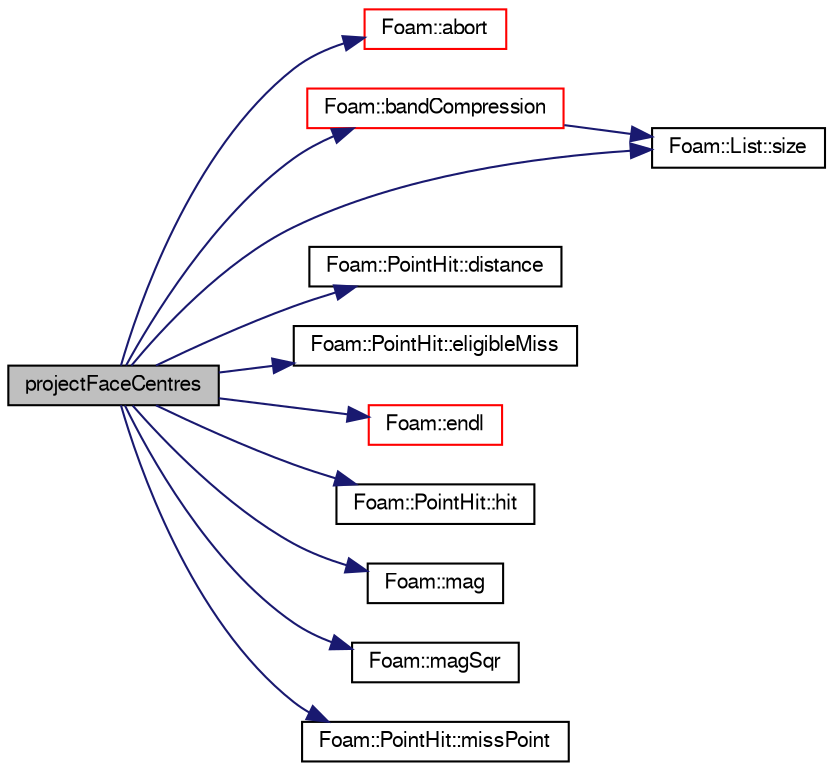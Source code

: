 digraph "projectFaceCentres"
{
  bgcolor="transparent";
  edge [fontname="FreeSans",fontsize="10",labelfontname="FreeSans",labelfontsize="10"];
  node [fontname="FreeSans",fontsize="10",shape=record];
  rankdir="LR";
  Node1 [label="projectFaceCentres",height=0.2,width=0.4,color="black", fillcolor="grey75", style="filled" fontcolor="black"];
  Node1 -> Node2 [color="midnightblue",fontsize="10",style="solid",fontname="FreeSans"];
  Node2 [label="Foam::abort",height=0.2,width=0.4,color="red",URL="$a10237.html#a447107a607d03e417307c203fa5fb44b"];
  Node1 -> Node3 [color="midnightblue",fontsize="10",style="solid",fontname="FreeSans"];
  Node3 [label="Foam::bandCompression",height=0.2,width=0.4,color="red",URL="$a10237.html#a60bfbd643d5b046c94fbaa71e5884846",tooltip="Renumbers the addressing to reduce the band of the matrix. "];
  Node3 -> Node4 [color="midnightblue",fontsize="10",style="solid",fontname="FreeSans"];
  Node4 [label="Foam::List::size",height=0.2,width=0.4,color="black",URL="$a01325.html#a8a5f6fa29bd4b500caf186f60245b384",tooltip="Override size to be inconsistent with allocated storage. "];
  Node1 -> Node5 [color="midnightblue",fontsize="10",style="solid",fontname="FreeSans"];
  Node5 [label="Foam::PointHit::distance",height=0.2,width=0.4,color="black",URL="$a01827.html#a6fc60097ee4a2ef28aa08c9d11269046",tooltip="Return distance to hit. "];
  Node1 -> Node6 [color="midnightblue",fontsize="10",style="solid",fontname="FreeSans"];
  Node6 [label="Foam::PointHit::eligibleMiss",height=0.2,width=0.4,color="black",URL="$a01827.html#affe17b14f02659a890cd1a51ae9a4bac",tooltip="Is this an eligible miss. "];
  Node1 -> Node7 [color="midnightblue",fontsize="10",style="solid",fontname="FreeSans"];
  Node7 [label="Foam::endl",height=0.2,width=0.4,color="red",URL="$a10237.html#a2db8fe02a0d3909e9351bb4275b23ce4",tooltip="Add newline and flush stream. "];
  Node1 -> Node8 [color="midnightblue",fontsize="10",style="solid",fontname="FreeSans"];
  Node8 [label="Foam::PointHit::hit",height=0.2,width=0.4,color="black",URL="$a01827.html#ad963d38a624b8bf8b37c210109dba03c",tooltip="Is there a hit. "];
  Node1 -> Node9 [color="midnightblue",fontsize="10",style="solid",fontname="FreeSans"];
  Node9 [label="Foam::mag",height=0.2,width=0.4,color="black",URL="$a10237.html#a929da2a3fdcf3dacbbe0487d3a330dae"];
  Node1 -> Node10 [color="midnightblue",fontsize="10",style="solid",fontname="FreeSans"];
  Node10 [label="Foam::magSqr",height=0.2,width=0.4,color="black",URL="$a10237.html#ae6fff2c6981e6d9618aa5038e69def6e"];
  Node1 -> Node11 [color="midnightblue",fontsize="10",style="solid",fontname="FreeSans"];
  Node11 [label="Foam::PointHit::missPoint",height=0.2,width=0.4,color="black",URL="$a01827.html#afd573313da8eac9d8e6c3064ba18ea8f",tooltip="Return miss point. "];
  Node1 -> Node4 [color="midnightblue",fontsize="10",style="solid",fontname="FreeSans"];
}
